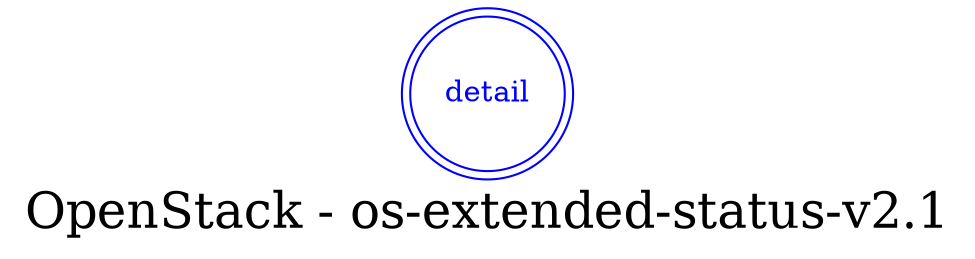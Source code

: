 digraph LexiconGraph {
graph[label="OpenStack - os-extended-status-v2.1", fontsize=24]
splines=true
"detail" [color=blue, fontcolor=blue, shape=doublecircle]
}
